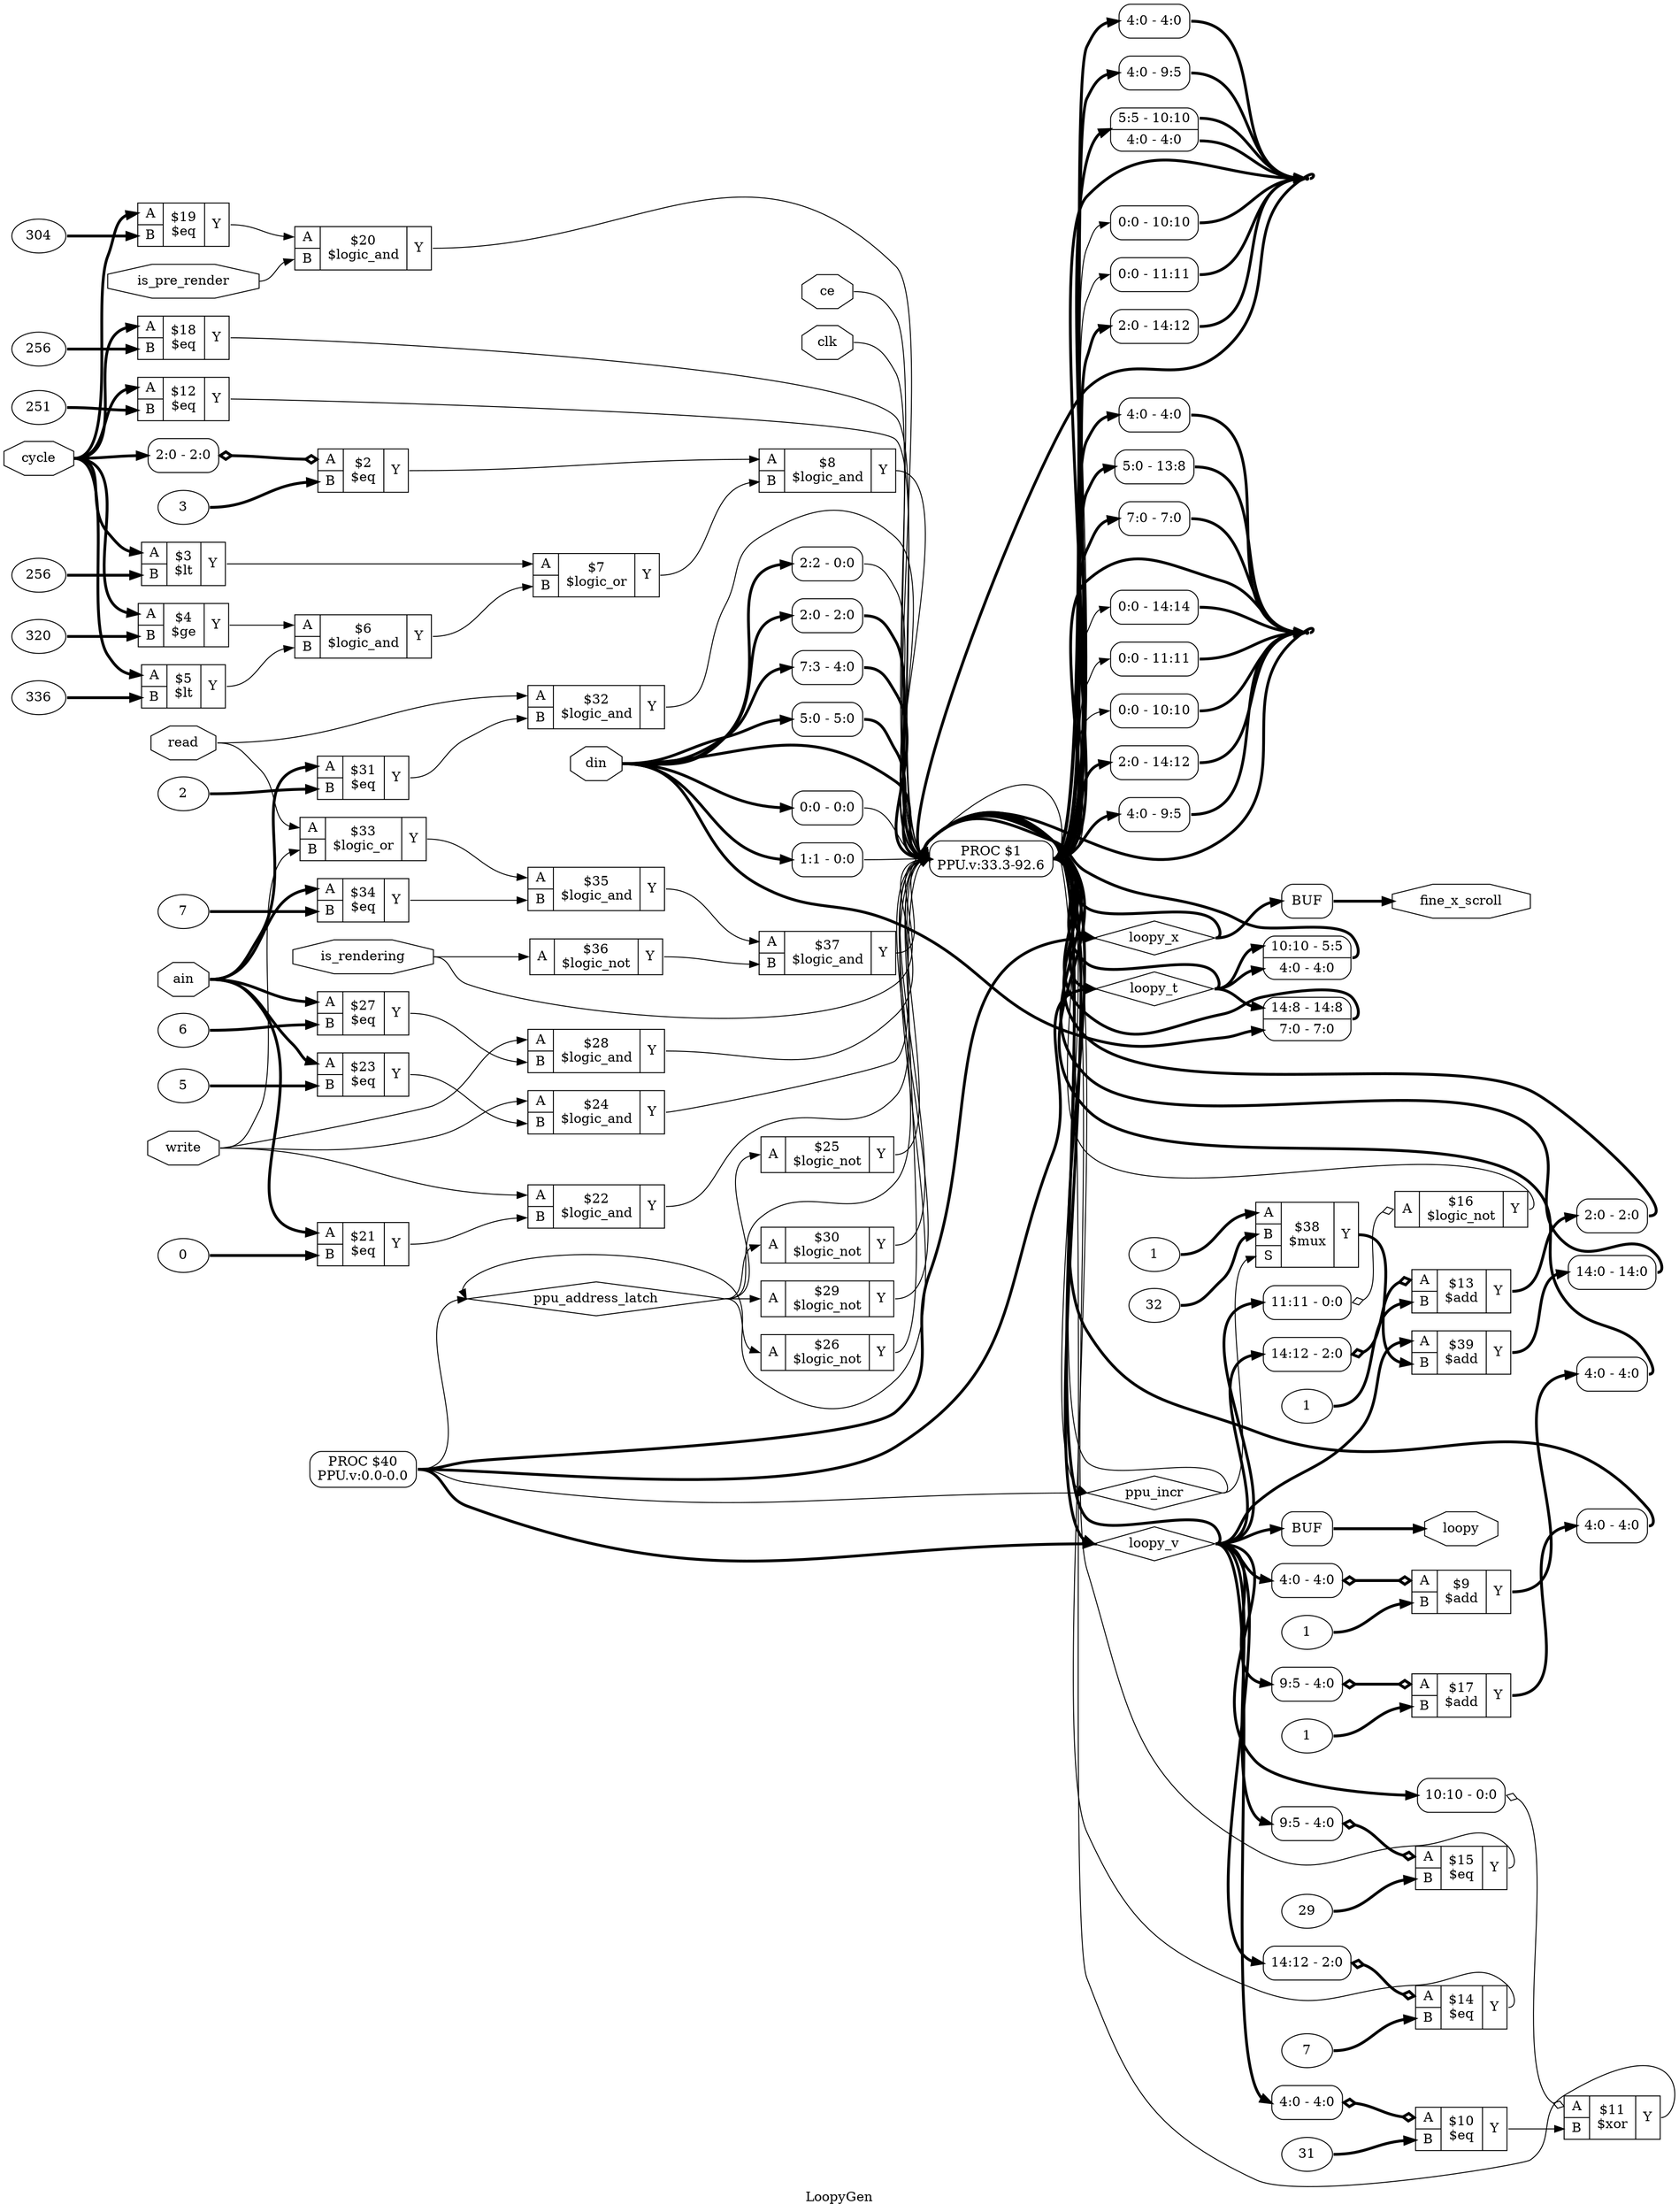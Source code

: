 digraph "LoopyGen" {
label="LoopyGen";
rankdir="LR";
remincross=true;
n49 [ shape=diamond, label="ppu_address_latch", color="black", fontcolor="black" ];
n50 [ shape=diamond, label="loopy_x", color="black", fontcolor="black" ];
n51 [ shape=diamond, label="loopy_t", color="black", fontcolor="black" ];
n52 [ shape=diamond, label="loopy_v", color="black", fontcolor="black" ];
n53 [ shape=diamond, label="ppu_incr", color="black", fontcolor="black" ];
n54 [ shape=octagon, label="fine_x_scroll", color="black", fontcolor="black" ];
n55 [ shape=octagon, label="loopy", color="black", fontcolor="black" ];
n56 [ shape=octagon, label="cycle", color="black", fontcolor="black" ];
n57 [ shape=octagon, label="is_pre_render", color="black", fontcolor="black" ];
n58 [ shape=octagon, label="write", color="black", fontcolor="black" ];
n59 [ shape=octagon, label="read", color="black", fontcolor="black" ];
n60 [ shape=octagon, label="din", color="black", fontcolor="black" ];
n61 [ shape=octagon, label="ain", color="black", fontcolor="black" ];
n62 [ shape=octagon, label="is_rendering", color="black", fontcolor="black" ];
n63 [ shape=octagon, label="ce", color="black", fontcolor="black" ];
n64 [ shape=octagon, label="clk", color="black", fontcolor="black" ];
c68 [ shape=record, label="{{<p65> A|<p66> B}|$39\n$add|{<p67> Y}}" ];
v0 [ label="32" ];
v1 [ label="1" ];
c70 [ shape=record, label="{{<p65> A|<p66> B|<p69> S}|$38\n$mux|{<p67> Y}}" ];
c71 [ shape=record, label="{{<p65> A|<p66> B}|$37\n$logic_and|{<p67> Y}}" ];
c72 [ shape=record, label="{{<p65> A}|$36\n$logic_not|{<p67> Y}}" ];
c73 [ shape=record, label="{{<p65> A|<p66> B}|$35\n$logic_and|{<p67> Y}}" ];
v2 [ label="7" ];
c74 [ shape=record, label="{{<p65> A|<p66> B}|$34\n$eq|{<p67> Y}}" ];
c75 [ shape=record, label="{{<p65> A|<p66> B}|$33\n$logic_or|{<p67> Y}}" ];
c76 [ shape=record, label="{{<p65> A|<p66> B}|$32\n$logic_and|{<p67> Y}}" ];
v3 [ label="2" ];
c77 [ shape=record, label="{{<p65> A|<p66> B}|$31\n$eq|{<p67> Y}}" ];
c78 [ shape=record, label="{{<p65> A}|$30\n$logic_not|{<p67> Y}}" ];
c79 [ shape=record, label="{{<p65> A}|$29\n$logic_not|{<p67> Y}}" ];
c80 [ shape=record, label="{{<p65> A|<p66> B}|$28\n$logic_and|{<p67> Y}}" ];
v4 [ label="6" ];
c81 [ shape=record, label="{{<p65> A|<p66> B}|$27\n$eq|{<p67> Y}}" ];
c82 [ shape=record, label="{{<p65> A}|$26\n$logic_not|{<p67> Y}}" ];
c83 [ shape=record, label="{{<p65> A}|$25\n$logic_not|{<p67> Y}}" ];
c84 [ shape=record, label="{{<p65> A|<p66> B}|$24\n$logic_and|{<p67> Y}}" ];
v5 [ label="5" ];
c85 [ shape=record, label="{{<p65> A|<p66> B}|$23\n$eq|{<p67> Y}}" ];
c86 [ shape=record, label="{{<p65> A|<p66> B}|$22\n$logic_and|{<p67> Y}}" ];
v6 [ label="0" ];
c87 [ shape=record, label="{{<p65> A|<p66> B}|$21\n$eq|{<p67> Y}}" ];
c88 [ shape=record, label="{{<p65> A|<p66> B}|$20\n$logic_and|{<p67> Y}}" ];
v7 [ label="304" ];
c89 [ shape=record, label="{{<p65> A|<p66> B}|$19\n$eq|{<p67> Y}}" ];
v8 [ label="256" ];
c90 [ shape=record, label="{{<p65> A|<p66> B}|$18\n$eq|{<p67> Y}}" ];
v9 [ label="1" ];
c91 [ shape=record, label="{{<p65> A|<p66> B}|$17\n$add|{<p67> Y}}" ];
x10 [ shape=record, style=rounded, label="<s0> 9:5 - 4:0 " ];
x10:e -> c91:p65:w [arrowhead=odiamond, arrowtail=odiamond, dir=both, color="black", style="setlinewidth(3)", label=""];
c92 [ shape=record, label="{{<p65> A}|$16\n$logic_not|{<p67> Y}}" ];
x11 [ shape=record, style=rounded, label="<s0> 11:11 - 0:0 " ];
x11:e -> c92:p65:w [arrowhead=odiamond, arrowtail=odiamond, dir=both, color="black", label=""];
v12 [ label="29" ];
c93 [ shape=record, label="{{<p65> A|<p66> B}|$15\n$eq|{<p67> Y}}" ];
x13 [ shape=record, style=rounded, label="<s0> 9:5 - 4:0 " ];
x13:e -> c93:p65:w [arrowhead=odiamond, arrowtail=odiamond, dir=both, color="black", style="setlinewidth(3)", label=""];
v14 [ label="7" ];
c94 [ shape=record, label="{{<p65> A|<p66> B}|$14\n$eq|{<p67> Y}}" ];
x15 [ shape=record, style=rounded, label="<s0> 14:12 - 2:0 " ];
x15:e -> c94:p65:w [arrowhead=odiamond, arrowtail=odiamond, dir=both, color="black", style="setlinewidth(3)", label=""];
v16 [ label="1" ];
c95 [ shape=record, label="{{<p65> A|<p66> B}|$13\n$add|{<p67> Y}}" ];
x17 [ shape=record, style=rounded, label="<s0> 14:12 - 2:0 " ];
x17:e -> c95:p65:w [arrowhead=odiamond, arrowtail=odiamond, dir=both, color="black", style="setlinewidth(3)", label=""];
v18 [ label="251" ];
c96 [ shape=record, label="{{<p65> A|<p66> B}|$12\n$eq|{<p67> Y}}" ];
c97 [ shape=record, label="{{<p65> A|<p66> B}|$11\n$xor|{<p67> Y}}" ];
x19 [ shape=record, style=rounded, label="<s0> 10:10 - 0:0 " ];
x19:e -> c97:p65:w [arrowhead=odiamond, arrowtail=odiamond, dir=both, color="black", label=""];
v20 [ label="31" ];
c98 [ shape=record, label="{{<p65> A|<p66> B}|$10\n$eq|{<p67> Y}}" ];
x21 [ shape=record, style=rounded, label="<s0> 4:0 - 4:0 " ];
x21:e -> c98:p65:w [arrowhead=odiamond, arrowtail=odiamond, dir=both, color="black", style="setlinewidth(3)", label=""];
v22 [ label="1" ];
c99 [ shape=record, label="{{<p65> A|<p66> B}|$9\n$add|{<p67> Y}}" ];
x23 [ shape=record, style=rounded, label="<s0> 4:0 - 4:0 " ];
x23:e -> c99:p65:w [arrowhead=odiamond, arrowtail=odiamond, dir=both, color="black", style="setlinewidth(3)", label=""];
c100 [ shape=record, label="{{<p65> A|<p66> B}|$8\n$logic_and|{<p67> Y}}" ];
c101 [ shape=record, label="{{<p65> A|<p66> B}|$7\n$logic_or|{<p67> Y}}" ];
c102 [ shape=record, label="{{<p65> A|<p66> B}|$6\n$logic_and|{<p67> Y}}" ];
v24 [ label="336" ];
c103 [ shape=record, label="{{<p65> A|<p66> B}|$5\n$lt|{<p67> Y}}" ];
v25 [ label="320" ];
c104 [ shape=record, label="{{<p65> A|<p66> B}|$4\n$ge|{<p67> Y}}" ];
v26 [ label="256" ];
c105 [ shape=record, label="{{<p65> A|<p66> B}|$3\n$lt|{<p67> Y}}" ];
v27 [ label="3" ];
c106 [ shape=record, label="{{<p65> A|<p66> B}|$2\n$eq|{<p67> Y}}" ];
x28 [ shape=record, style=rounded, label="<s0> 2:0 - 2:0 " ];
x28:e -> c106:p65:w [arrowhead=odiamond, arrowtail=odiamond, dir=both, color="black", style="setlinewidth(3)", label=""];
p29 [shape=box, style=rounded, label="PROC $40\nPPU.v:0.0-0.0"];
x31 [ shape=record, style=rounded, label="<s0> 0:0 - 0:0 " ];
x32 [ shape=record, style=rounded, label="<s0> 1:1 - 0:0 " ];
x33 [ shape=record, style=rounded, label="<s0> 2:2 - 0:0 " ];
x34 [ shape=record, style=rounded, label="<s0> 2:0 - 2:0 " ];
x35 [ shape=record, style=rounded, label="<s0> 2:0 - 2:0 " ];
x36 [ shape=record, style=rounded, label="<s0> 7:3 - 4:0 " ];
x37 [ shape=record, style=rounded, label="<s0> 4:0 - 4:0 " ];
x38 [ shape=record, style=rounded, label="<s0> 4:0 - 4:0 " ];
x39 [ shape=record, style=rounded, label="<s0> 5:0 - 5:0 " ];
x40 [ shape=record, style=rounded, label="<s1> 10:10 - 5:5 |<s0> 4:0 - 4:0 " ];
x41 [ shape=record, style=rounded, label="<s0> 14:0 - 14:0 " ];
x42 [ shape=record, style=rounded, label="<s1> 14:8 - 14:8 |<s0> 7:0 - 7:0 " ];
x43 [ shape=record, style=rounded, label="<s0> 0:0 - 10:10 " ];
x44 [ shape=record, style=rounded, label="<s0> 0:0 - 11:11 " ];
x45 [ shape=record, style=rounded, label="<s0> 0:0 - 14:14 " ];
x46 [ shape=record, style=rounded, label="<s0> 0:0 - 11:11 " ];
x47 [ shape=record, style=rounded, label="<s0> 0:0 - 10:10 " ];
x48 [ shape=record, style=rounded, label="<s0> 2:0 - 14:12 " ];
x49 [ shape=record, style=rounded, label="<s0> 2:0 - 14:12 " ];
x50 [ shape=record, style=rounded, label="<s0> 4:0 - 4:0 " ];
x51 [ shape=record, style=rounded, label="<s0> 4:0 - 9:5 " ];
x52 [ shape=record, style=rounded, label="<s0> 4:0 - 9:5 " ];
x53 [ shape=record, style=rounded, label="<s0> 4:0 - 4:0 " ];
x54 [ shape=record, style=rounded, label="<s0> 5:0 - 13:8 " ];
x55 [ shape=record, style=rounded, label="<s1> 5:5 - 10:10 |<s0> 4:0 - 4:0 " ];
x56 [ shape=record, style=rounded, label="<s0> 7:0 - 7:0 " ];
p30 [shape=box, style=rounded, label="PROC $1\nPPU.v:33.3-92.6"];
x57 [shape=box, style=rounded, label="BUF"];
x58 [shape=box, style=rounded, label="BUF"];
c73:p67:e -> c71:p65:w [color="black", label=""];
c74:p67:e -> c73:p66:w [color="black", label=""];
c75:p67:e -> c73:p65:w [color="black", label=""];
c76:p67:e -> p30:w [color="black", label=""];
c77:p67:e -> c76:p66:w [color="black", label=""];
c78:p67:e -> p30:w [color="black", label=""];
c79:p67:e -> p30:w [color="black", label=""];
c80:p67:e -> p30:w [color="black", label=""];
c81:p67:e -> c80:p66:w [color="black", label=""];
c82:p67:e -> p30:w [color="black", label=""];
c83:p67:e -> p30:w [color="black", label=""];
c84:p67:e -> p30:w [color="black", label=""];
c85:p67:e -> c84:p66:w [color="black", label=""];
c86:p67:e -> p30:w [color="black", label=""];
c87:p67:e -> c86:p66:w [color="black", label=""];
c88:p67:e -> p30:w [color="black", label=""];
c89:p67:e -> c88:p65:w [color="black", label=""];
c90:p67:e -> p30:w [color="black", label=""];
c91:p67:e -> x38:s0:w [color="black", style="setlinewidth(3)", label=""];
c92:p67:e -> p30:w [color="black", label=""];
c93:p67:e -> p30:w [color="black", label=""];
c94:p67:e -> p30:w [color="black", label=""];
c95:p67:e -> x35:s0:w [color="black", style="setlinewidth(3)", label=""];
c96:p67:e -> p30:w [color="black", label=""];
c97:p67:e -> p30:w [color="black", label=""];
c98:p67:e -> c97:p66:w [color="black", label=""];
c99:p67:e -> x37:s0:w [color="black", style="setlinewidth(3)", label=""];
c100:p67:e -> p30:w [color="black", label=""];
c101:p67:e -> c100:p66:w [color="black", label=""];
c102:p67:e -> c101:p66:w [color="black", label=""];
c103:p67:e -> c102:p66:w [color="black", label=""];
c104:p67:e -> c102:p65:w [color="black", label=""];
c105:p67:e -> c101:p65:w [color="black", label=""];
c106:p67:e -> c100:p65:w [color="black", label=""];
n46 [ shape=point ];
p30:e -> n46:w [color="black", style="setlinewidth(3)", label=""];
x45:s0:e -> n46:w [color="black", style="setlinewidth(3)", label=""];
x46:s0:e -> n46:w [color="black", style="setlinewidth(3)", label=""];
x47:s0:e -> n46:w [color="black", style="setlinewidth(3)", label=""];
x49:s0:e -> n46:w [color="black", style="setlinewidth(3)", label=""];
x52:s0:e -> n46:w [color="black", style="setlinewidth(3)", label=""];
x53:s0:e -> n46:w [color="black", style="setlinewidth(3)", label=""];
x54:s0:e -> n46:w [color="black", style="setlinewidth(3)", label=""];
x56:s0:e -> n46:w [color="black", style="setlinewidth(3)", label=""];
n46:e -> p30:w [color="black", style="setlinewidth(3)", label=""];
n47 [ shape=point ];
p30:e -> n47:w [color="black", style="setlinewidth(3)", label=""];
x43:s0:e -> n47:w [color="black", style="setlinewidth(3)", label=""];
x44:s0:e -> n47:w [color="black", style="setlinewidth(3)", label=""];
x48:s0:e -> n47:w [color="black", style="setlinewidth(3)", label=""];
x50:s0:e -> n47:w [color="black", style="setlinewidth(3)", label=""];
x51:s0:e -> n47:w [color="black", style="setlinewidth(3)", label=""];
x55:s0:e -> n47:w [color="black", style="setlinewidth(3)", label=""];
x55:s1:e -> n47:w [color="black", style="setlinewidth(3)", label=""];
n47:e -> p30:w [color="black", style="setlinewidth(3)", label=""];
p29:e -> n49:w [color="black", label=""];
p30:e -> n49:w [color="black", label=""];
n49:e -> c78:p65:w [color="black", label=""];
n49:e -> c79:p65:w [color="black", label=""];
n49:e -> c82:p65:w [color="black", label=""];
n49:e -> c83:p65:w [color="black", label=""];
n49:e -> p30:w [color="black", label=""];
p29:e -> n50:w [color="black", style="setlinewidth(3)", label=""];
p30:e -> n50:w [color="black", style="setlinewidth(3)", label=""];
n50:e -> p30:w [color="black", style="setlinewidth(3)", label=""];
n50:e -> x58:w:w [color="black", style="setlinewidth(3)", label=""];
p29:e -> n51:w [color="black", style="setlinewidth(3)", label=""];
p30:e -> n51:w [color="black", style="setlinewidth(3)", label=""];
n51:e -> p30:w [color="black", style="setlinewidth(3)", label=""];
n51:e -> x40:s0:w [color="black", style="setlinewidth(3)", label=""];
n51:e -> x40:s1:w [color="black", style="setlinewidth(3)", label=""];
n51:e -> x42:s1:w [color="black", style="setlinewidth(3)", label=""];
p29:e -> n52:w [color="black", style="setlinewidth(3)", label=""];
p30:e -> n52:w [color="black", style="setlinewidth(3)", label=""];
n52:e -> c68:p65:w [color="black", style="setlinewidth(3)", label=""];
n52:e -> p30:w [color="black", style="setlinewidth(3)", label=""];
n52:e -> x10:s0:w [color="black", style="setlinewidth(3)", label=""];
n52:e -> x11:s0:w [color="black", style="setlinewidth(3)", label=""];
n52:e -> x13:s0:w [color="black", style="setlinewidth(3)", label=""];
n52:e -> x15:s0:w [color="black", style="setlinewidth(3)", label=""];
n52:e -> x17:s0:w [color="black", style="setlinewidth(3)", label=""];
n52:e -> x19:s0:w [color="black", style="setlinewidth(3)", label=""];
n52:e -> x21:s0:w [color="black", style="setlinewidth(3)", label=""];
n52:e -> x23:s0:w [color="black", style="setlinewidth(3)", label=""];
n52:e -> x57:w:w [color="black", style="setlinewidth(3)", label=""];
p29:e -> n53:w [color="black", label=""];
p30:e -> n53:w [color="black", label=""];
n53:e -> c70:p69:w [color="black", label=""];
n53:e -> p30:w [color="black", label=""];
x58:e:e -> n54:w [color="black", style="setlinewidth(3)", label=""];
x57:e:e -> n55:w [color="black", style="setlinewidth(3)", label=""];
n56:e -> c103:p65:w [color="black", style="setlinewidth(3)", label=""];
n56:e -> c104:p65:w [color="black", style="setlinewidth(3)", label=""];
n56:e -> c105:p65:w [color="black", style="setlinewidth(3)", label=""];
n56:e -> c89:p65:w [color="black", style="setlinewidth(3)", label=""];
n56:e -> c90:p65:w [color="black", style="setlinewidth(3)", label=""];
n56:e -> c96:p65:w [color="black", style="setlinewidth(3)", label=""];
n56:e -> x28:s0:w [color="black", style="setlinewidth(3)", label=""];
n57:e -> c88:p66:w [color="black", label=""];
n58:e -> c75:p66:w [color="black", label=""];
n58:e -> c80:p65:w [color="black", label=""];
n58:e -> c84:p65:w [color="black", label=""];
n58:e -> c86:p65:w [color="black", label=""];
n59:e -> c75:p65:w [color="black", label=""];
n59:e -> c76:p65:w [color="black", label=""];
c68:p67:e -> x41:s0:w [color="black", style="setlinewidth(3)", label=""];
n60:e -> p30:w [color="black", style="setlinewidth(3)", label=""];
n60:e -> x31:s0:w [color="black", style="setlinewidth(3)", label=""];
n60:e -> x32:s0:w [color="black", style="setlinewidth(3)", label=""];
n60:e -> x33:s0:w [color="black", style="setlinewidth(3)", label=""];
n60:e -> x34:s0:w [color="black", style="setlinewidth(3)", label=""];
n60:e -> x36:s0:w [color="black", style="setlinewidth(3)", label=""];
n60:e -> x39:s0:w [color="black", style="setlinewidth(3)", label=""];
n60:e -> x42:s0:w [color="black", style="setlinewidth(3)", label=""];
n61:e -> c74:p65:w [color="black", style="setlinewidth(3)", label=""];
n61:e -> c77:p65:w [color="black", style="setlinewidth(3)", label=""];
n61:e -> c81:p65:w [color="black", style="setlinewidth(3)", label=""];
n61:e -> c85:p65:w [color="black", style="setlinewidth(3)", label=""];
n61:e -> c87:p65:w [color="black", style="setlinewidth(3)", label=""];
n62:e -> c72:p65:w [color="black", label=""];
n62:e -> p30:w [color="black", label=""];
n63:e -> p30:w [color="black", label=""];
n64:e -> p30:w [color="black", label=""];
c70:p67:e -> c68:p66:w [color="black", style="setlinewidth(3)", label=""];
c71:p67:e -> p30:w [color="black", label=""];
c72:p67:e -> c71:p66:w [color="black", label=""];
v0:e -> c70:p66:w [color="black", style="setlinewidth(3)", label=""];
v1:e -> c70:p65:w [color="black", style="setlinewidth(3)", label=""];
v12:e -> c93:p66:w [color="black", style="setlinewidth(3)", label=""];
v14:e -> c94:p66:w [color="black", style="setlinewidth(3)", label=""];
v16:e -> c95:p66:w [color="black", style="setlinewidth(3)", label=""];
v18:e -> c96:p66:w [color="black", style="setlinewidth(3)", label=""];
v2:e -> c74:p66:w [color="black", style="setlinewidth(3)", label=""];
v20:e -> c98:p66:w [color="black", style="setlinewidth(3)", label=""];
v22:e -> c99:p66:w [color="black", style="setlinewidth(3)", label=""];
v24:e -> c103:p66:w [color="black", style="setlinewidth(3)", label=""];
v25:e -> c104:p66:w [color="black", style="setlinewidth(3)", label=""];
v26:e -> c105:p66:w [color="black", style="setlinewidth(3)", label=""];
v27:e -> c106:p66:w [color="black", style="setlinewidth(3)", label=""];
v3:e -> c77:p66:w [color="black", style="setlinewidth(3)", label=""];
v4:e -> c81:p66:w [color="black", style="setlinewidth(3)", label=""];
v5:e -> c85:p66:w [color="black", style="setlinewidth(3)", label=""];
v6:e -> c87:p66:w [color="black", style="setlinewidth(3)", label=""];
v7:e -> c89:p66:w [color="black", style="setlinewidth(3)", label=""];
v8:e -> c90:p66:w [color="black", style="setlinewidth(3)", label=""];
v9:e -> c91:p66:w [color="black", style="setlinewidth(3)", label=""];
x31:e -> p30:w [color="black", label=""];
x32:e -> p30:w [color="black", label=""];
x33:e -> p30:w [color="black", label=""];
x34:e -> p30:w [color="black", style="setlinewidth(3)", label=""];
x35:e -> p30:w [color="black", style="setlinewidth(3)", label=""];
x36:e -> p30:w [color="black", style="setlinewidth(3)", label=""];
x37:e -> p30:w [color="black", style="setlinewidth(3)", label=""];
x38:e -> p30:w [color="black", style="setlinewidth(3)", label=""];
x39:e -> p30:w [color="black", style="setlinewidth(3)", label=""];
x40:e -> p30:w [color="black", style="setlinewidth(3)", label=""];
x41:e -> p30:w [color="black", style="setlinewidth(3)", label=""];
x42:e -> p30:w [color="black", style="setlinewidth(3)", label=""];
p30:e -> x43:w [color="black", label=""];
p30:e -> x44:w [color="black", label=""];
p30:e -> x45:w [color="black", label=""];
p30:e -> x46:w [color="black", label=""];
p30:e -> x47:w [color="black", label=""];
p30:e -> x48:w [color="black", style="setlinewidth(3)", label=""];
p30:e -> x49:w [color="black", style="setlinewidth(3)", label=""];
p30:e -> x50:w [color="black", style="setlinewidth(3)", label=""];
p30:e -> x51:w [color="black", style="setlinewidth(3)", label=""];
p30:e -> x52:w [color="black", style="setlinewidth(3)", label=""];
p30:e -> x53:w [color="black", style="setlinewidth(3)", label=""];
p30:e -> x54:w [color="black", style="setlinewidth(3)", label=""];
p30:e -> x55:w [color="black", style="setlinewidth(3)", label=""];
p30:e -> x56:w [color="black", style="setlinewidth(3)", label=""];
}
